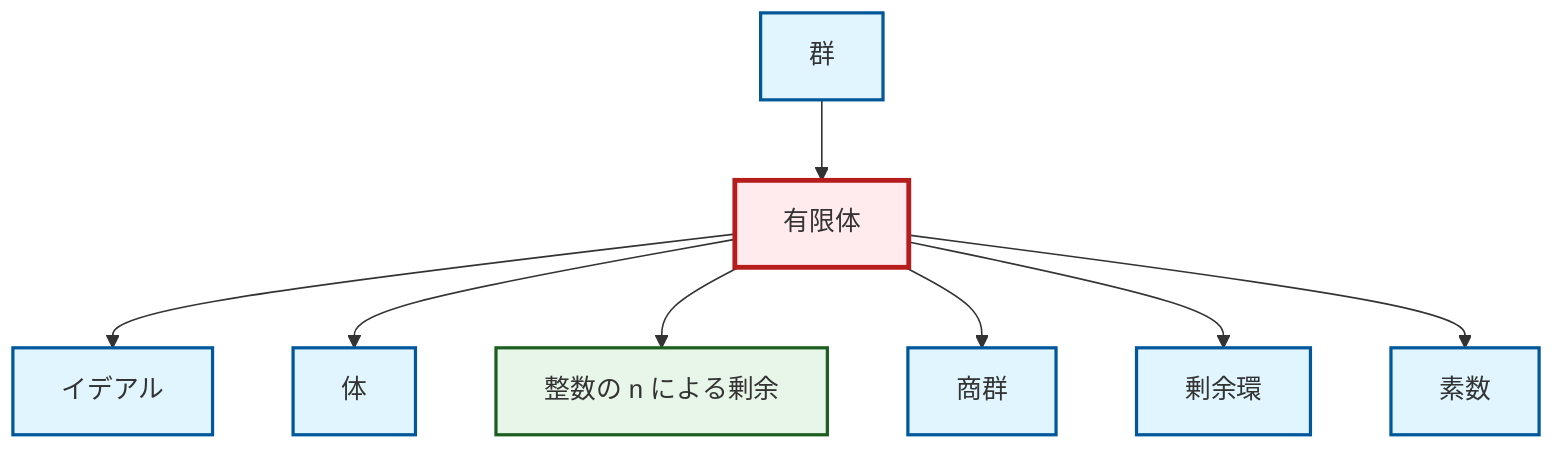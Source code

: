 graph TD
    classDef definition fill:#e1f5fe,stroke:#01579b,stroke-width:2px
    classDef theorem fill:#f3e5f5,stroke:#4a148c,stroke-width:2px
    classDef axiom fill:#fff3e0,stroke:#e65100,stroke-width:2px
    classDef example fill:#e8f5e9,stroke:#1b5e20,stroke-width:2px
    classDef current fill:#ffebee,stroke:#b71c1c,stroke-width:3px
    def-field["体"]:::definition
    def-ideal["イデアル"]:::definition
    def-prime["素数"]:::definition
    def-quotient-group["商群"]:::definition
    def-quotient-ring["剰余環"]:::definition
    ex-quotient-integers-mod-n["整数の n による剰余"]:::example
    def-group["群"]:::definition
    ex-finite-field["有限体"]:::example
    ex-finite-field --> def-ideal
    ex-finite-field --> def-field
    ex-finite-field --> ex-quotient-integers-mod-n
    ex-finite-field --> def-quotient-group
    ex-finite-field --> def-quotient-ring
    def-group --> ex-finite-field
    ex-finite-field --> def-prime
    class ex-finite-field current